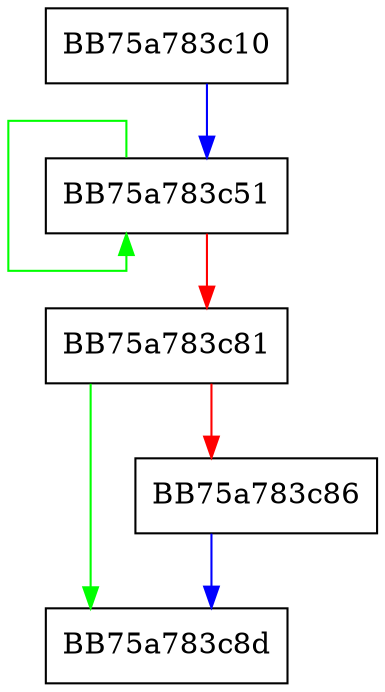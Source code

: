 digraph DName {
  node [shape="box"];
  graph [splines=ortho];
  BB75a783c10 -> BB75a783c51 [color="blue"];
  BB75a783c51 -> BB75a783c51 [color="green"];
  BB75a783c51 -> BB75a783c81 [color="red"];
  BB75a783c81 -> BB75a783c8d [color="green"];
  BB75a783c81 -> BB75a783c86 [color="red"];
  BB75a783c86 -> BB75a783c8d [color="blue"];
}